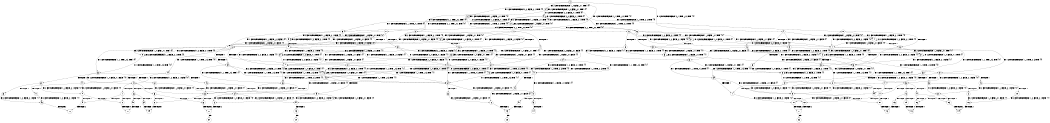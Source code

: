 digraph BCG {
size = "7, 10.5";
center = TRUE;
node [shape = circle];
0 [peripheries = 2];
0 -> 1 [label = "EX !0 !ATOMIC_EXCH_BRANCH (2, +1, TRUE, +0, 2, TRUE) !{0}"];
0 -> 2 [label = "EX !2 !ATOMIC_EXCH_BRANCH (1, +0, FALSE, +0, 1, TRUE) !{0}"];
0 -> 3 [label = "EX !1 !ATOMIC_EXCH_BRANCH (2, +0, FALSE, +0, 1, TRUE) !{0}"];
0 -> 4 [label = "EX !0 !ATOMIC_EXCH_BRANCH (2, +1, TRUE, +0, 2, TRUE) !{0}"];
1 -> 5 [label = "EX !2 !ATOMIC_EXCH_BRANCH (1, +0, FALSE, +0, 1, TRUE) !{0}"];
1 -> 6 [label = "EX !1 !ATOMIC_EXCH_BRANCH (2, +0, FALSE, +0, 1, FALSE) !{0}"];
1 -> 7 [label = "TERMINATE !0"];
2 -> 2 [label = "EX !2 !ATOMIC_EXCH_BRANCH (1, +0, FALSE, +0, 1, TRUE) !{0}"];
2 -> 8 [label = "EX !0 !ATOMIC_EXCH_BRANCH (2, +1, TRUE, +0, 2, TRUE) !{0}"];
2 -> 9 [label = "EX !1 !ATOMIC_EXCH_BRANCH (2, +0, FALSE, +0, 1, TRUE) !{0}"];
2 -> 10 [label = "EX !0 !ATOMIC_EXCH_BRANCH (2, +1, TRUE, +0, 2, TRUE) !{0}"];
3 -> 3 [label = "EX !1 !ATOMIC_EXCH_BRANCH (2, +0, FALSE, +0, 1, TRUE) !{0}"];
3 -> 11 [label = "EX !0 !ATOMIC_EXCH_BRANCH (2, +1, TRUE, +0, 2, TRUE) !{0}"];
3 -> 12 [label = "EX !2 !ATOMIC_EXCH_BRANCH (1, +0, FALSE, +0, 1, TRUE) !{0}"];
3 -> 13 [label = "EX !0 !ATOMIC_EXCH_BRANCH (2, +1, TRUE, +0, 2, TRUE) !{0}"];
4 -> 14 [label = "EX !2 !ATOMIC_EXCH_BRANCH (1, +0, FALSE, +0, 1, TRUE) !{0}"];
4 -> 15 [label = "EX !1 !ATOMIC_EXCH_BRANCH (2, +0, FALSE, +0, 1, FALSE) !{0}"];
4 -> 16 [label = "TERMINATE !0"];
5 -> 5 [label = "EX !2 !ATOMIC_EXCH_BRANCH (1, +0, FALSE, +0, 1, TRUE) !{0}"];
5 -> 17 [label = "EX !1 !ATOMIC_EXCH_BRANCH (2, +0, FALSE, +0, 1, FALSE) !{0}"];
5 -> 18 [label = "TERMINATE !0"];
6 -> 19 [label = "EX !1 !ATOMIC_EXCH_BRANCH (1, +1, TRUE, +0, 3, TRUE) !{0}"];
6 -> 20 [label = "EX !2 !ATOMIC_EXCH_BRANCH (1, +0, FALSE, +0, 1, TRUE) !{0}"];
6 -> 21 [label = "TERMINATE !0"];
7 -> 22 [label = "EX !1 !ATOMIC_EXCH_BRANCH (2, +0, FALSE, +0, 1, FALSE) !{1}"];
7 -> 23 [label = "EX !2 !ATOMIC_EXCH_BRANCH (1, +0, FALSE, +0, 1, TRUE) !{1}"];
7 -> 24 [label = "EX !1 !ATOMIC_EXCH_BRANCH (2, +0, FALSE, +0, 1, FALSE) !{1}"];
8 -> 5 [label = "EX !2 !ATOMIC_EXCH_BRANCH (1, +0, FALSE, +0, 1, TRUE) !{0}"];
8 -> 17 [label = "EX !1 !ATOMIC_EXCH_BRANCH (2, +0, FALSE, +0, 1, FALSE) !{0}"];
8 -> 18 [label = "TERMINATE !0"];
9 -> 9 [label = "EX !1 !ATOMIC_EXCH_BRANCH (2, +0, FALSE, +0, 1, TRUE) !{0}"];
9 -> 12 [label = "EX !2 !ATOMIC_EXCH_BRANCH (1, +0, FALSE, +0, 1, TRUE) !{0}"];
9 -> 25 [label = "EX !0 !ATOMIC_EXCH_BRANCH (2, +1, TRUE, +0, 2, TRUE) !{0}"];
9 -> 26 [label = "EX !0 !ATOMIC_EXCH_BRANCH (2, +1, TRUE, +0, 2, TRUE) !{0}"];
10 -> 14 [label = "EX !2 !ATOMIC_EXCH_BRANCH (1, +0, FALSE, +0, 1, TRUE) !{0}"];
10 -> 27 [label = "EX !1 !ATOMIC_EXCH_BRANCH (2, +0, FALSE, +0, 1, FALSE) !{0}"];
10 -> 28 [label = "TERMINATE !0"];
11 -> 6 [label = "EX !1 !ATOMIC_EXCH_BRANCH (2, +0, FALSE, +0, 1, FALSE) !{0}"];
11 -> 29 [label = "EX !2 !ATOMIC_EXCH_BRANCH (1, +0, FALSE, +0, 1, TRUE) !{0}"];
11 -> 30 [label = "TERMINATE !0"];
12 -> 9 [label = "EX !1 !ATOMIC_EXCH_BRANCH (2, +0, FALSE, +0, 1, TRUE) !{0}"];
12 -> 12 [label = "EX !2 !ATOMIC_EXCH_BRANCH (1, +0, FALSE, +0, 1, TRUE) !{0}"];
12 -> 25 [label = "EX !0 !ATOMIC_EXCH_BRANCH (2, +1, TRUE, +0, 2, TRUE) !{0}"];
12 -> 26 [label = "EX !0 !ATOMIC_EXCH_BRANCH (2, +1, TRUE, +0, 2, TRUE) !{0}"];
13 -> 15 [label = "EX !1 !ATOMIC_EXCH_BRANCH (2, +0, FALSE, +0, 1, FALSE) !{0}"];
13 -> 31 [label = "EX !2 !ATOMIC_EXCH_BRANCH (1, +0, FALSE, +0, 1, TRUE) !{0}"];
13 -> 32 [label = "TERMINATE !0"];
14 -> 14 [label = "EX !2 !ATOMIC_EXCH_BRANCH (1, +0, FALSE, +0, 1, TRUE) !{0}"];
14 -> 27 [label = "EX !1 !ATOMIC_EXCH_BRANCH (2, +0, FALSE, +0, 1, FALSE) !{0}"];
14 -> 28 [label = "TERMINATE !0"];
15 -> 33 [label = "EX !1 !ATOMIC_EXCH_BRANCH (1, +1, TRUE, +0, 3, TRUE) !{0}"];
15 -> 34 [label = "EX !2 !ATOMIC_EXCH_BRANCH (1, +0, FALSE, +0, 1, TRUE) !{0}"];
15 -> 35 [label = "TERMINATE !0"];
16 -> 36 [label = "EX !1 !ATOMIC_EXCH_BRANCH (2, +0, FALSE, +0, 1, FALSE) !{1}"];
16 -> 37 [label = "EX !2 !ATOMIC_EXCH_BRANCH (1, +0, FALSE, +0, 1, TRUE) !{1}"];
17 -> 38 [label = "EX !1 !ATOMIC_EXCH_BRANCH (1, +1, TRUE, +0, 3, TRUE) !{0}"];
17 -> 20 [label = "EX !2 !ATOMIC_EXCH_BRANCH (1, +0, FALSE, +0, 1, TRUE) !{0}"];
17 -> 39 [label = "TERMINATE !0"];
18 -> 23 [label = "EX !2 !ATOMIC_EXCH_BRANCH (1, +0, FALSE, +0, 1, TRUE) !{1}"];
18 -> 40 [label = "EX !1 !ATOMIC_EXCH_BRANCH (2, +0, FALSE, +0, 1, FALSE) !{1}"];
18 -> 41 [label = "EX !1 !ATOMIC_EXCH_BRANCH (2, +0, FALSE, +0, 1, FALSE) !{1}"];
19 -> 42 [label = "EX !2 !ATOMIC_EXCH_BRANCH (1, +0, FALSE, +0, 1, FALSE) !{0}"];
19 -> 43 [label = "TERMINATE !0"];
19 -> 44 [label = "TERMINATE !1"];
20 -> 38 [label = "EX !1 !ATOMIC_EXCH_BRANCH (1, +1, TRUE, +0, 3, TRUE) !{0}"];
20 -> 20 [label = "EX !2 !ATOMIC_EXCH_BRANCH (1, +0, FALSE, +0, 1, TRUE) !{0}"];
20 -> 39 [label = "TERMINATE !0"];
21 -> 45 [label = "EX !1 !ATOMIC_EXCH_BRANCH (1, +1, TRUE, +0, 3, TRUE) !{1}"];
21 -> 46 [label = "EX !2 !ATOMIC_EXCH_BRANCH (1, +0, FALSE, +0, 1, TRUE) !{1}"];
21 -> 47 [label = "EX !1 !ATOMIC_EXCH_BRANCH (1, +1, TRUE, +0, 3, TRUE) !{1}"];
22 -> 45 [label = "EX !1 !ATOMIC_EXCH_BRANCH (1, +1, TRUE, +0, 3, TRUE) !{1}"];
22 -> 46 [label = "EX !2 !ATOMIC_EXCH_BRANCH (1, +0, FALSE, +0, 1, TRUE) !{1}"];
22 -> 47 [label = "EX !1 !ATOMIC_EXCH_BRANCH (1, +1, TRUE, +0, 3, TRUE) !{1}"];
23 -> 23 [label = "EX !2 !ATOMIC_EXCH_BRANCH (1, +0, FALSE, +0, 1, TRUE) !{1}"];
23 -> 40 [label = "EX !1 !ATOMIC_EXCH_BRANCH (2, +0, FALSE, +0, 1, FALSE) !{1}"];
23 -> 41 [label = "EX !1 !ATOMIC_EXCH_BRANCH (2, +0, FALSE, +0, 1, FALSE) !{1}"];
24 -> 48 [label = "EX !2 !ATOMIC_EXCH_BRANCH (1, +0, FALSE, +0, 1, TRUE) !{1}"];
24 -> 47 [label = "EX !1 !ATOMIC_EXCH_BRANCH (1, +1, TRUE, +0, 3, TRUE) !{1}"];
25 -> 17 [label = "EX !1 !ATOMIC_EXCH_BRANCH (2, +0, FALSE, +0, 1, FALSE) !{0}"];
25 -> 29 [label = "EX !2 !ATOMIC_EXCH_BRANCH (1, +0, FALSE, +0, 1, TRUE) !{0}"];
25 -> 49 [label = "TERMINATE !0"];
26 -> 27 [label = "EX !1 !ATOMIC_EXCH_BRANCH (2, +0, FALSE, +0, 1, FALSE) !{0}"];
26 -> 31 [label = "EX !2 !ATOMIC_EXCH_BRANCH (1, +0, FALSE, +0, 1, TRUE) !{0}"];
26 -> 50 [label = "TERMINATE !0"];
27 -> 51 [label = "EX !1 !ATOMIC_EXCH_BRANCH (1, +1, TRUE, +0, 3, TRUE) !{0}"];
27 -> 34 [label = "EX !2 !ATOMIC_EXCH_BRANCH (1, +0, FALSE, +0, 1, TRUE) !{0}"];
27 -> 52 [label = "TERMINATE !0"];
28 -> 37 [label = "EX !2 !ATOMIC_EXCH_BRANCH (1, +0, FALSE, +0, 1, TRUE) !{1}"];
28 -> 53 [label = "EX !1 !ATOMIC_EXCH_BRANCH (2, +0, FALSE, +0, 1, FALSE) !{1}"];
29 -> 17 [label = "EX !1 !ATOMIC_EXCH_BRANCH (2, +0, FALSE, +0, 1, FALSE) !{0}"];
29 -> 29 [label = "EX !2 !ATOMIC_EXCH_BRANCH (1, +0, FALSE, +0, 1, TRUE) !{0}"];
29 -> 49 [label = "TERMINATE !0"];
30 -> 22 [label = "EX !1 !ATOMIC_EXCH_BRANCH (2, +0, FALSE, +0, 1, FALSE) !{1}"];
30 -> 54 [label = "EX !2 !ATOMIC_EXCH_BRANCH (1, +0, FALSE, +0, 1, TRUE) !{1}"];
30 -> 24 [label = "EX !1 !ATOMIC_EXCH_BRANCH (2, +0, FALSE, +0, 1, FALSE) !{1}"];
31 -> 27 [label = "EX !1 !ATOMIC_EXCH_BRANCH (2, +0, FALSE, +0, 1, FALSE) !{0}"];
31 -> 31 [label = "EX !2 !ATOMIC_EXCH_BRANCH (1, +0, FALSE, +0, 1, TRUE) !{0}"];
31 -> 50 [label = "TERMINATE !0"];
32 -> 36 [label = "EX !1 !ATOMIC_EXCH_BRANCH (2, +0, FALSE, +0, 1, FALSE) !{1}"];
32 -> 55 [label = "EX !2 !ATOMIC_EXCH_BRANCH (1, +0, FALSE, +0, 1, TRUE) !{1}"];
33 -> 56 [label = "EX !2 !ATOMIC_EXCH_BRANCH (1, +0, FALSE, +0, 1, FALSE) !{0}"];
33 -> 57 [label = "TERMINATE !0"];
33 -> 58 [label = "TERMINATE !1"];
34 -> 51 [label = "EX !1 !ATOMIC_EXCH_BRANCH (1, +1, TRUE, +0, 3, TRUE) !{0}"];
34 -> 34 [label = "EX !2 !ATOMIC_EXCH_BRANCH (1, +0, FALSE, +0, 1, TRUE) !{0}"];
34 -> 52 [label = "TERMINATE !0"];
35 -> 59 [label = "EX !1 !ATOMIC_EXCH_BRANCH (1, +1, TRUE, +0, 3, TRUE) !{1}"];
35 -> 60 [label = "EX !2 !ATOMIC_EXCH_BRANCH (1, +0, FALSE, +0, 1, TRUE) !{1}"];
36 -> 59 [label = "EX !1 !ATOMIC_EXCH_BRANCH (1, +1, TRUE, +0, 3, TRUE) !{1}"];
36 -> 60 [label = "EX !2 !ATOMIC_EXCH_BRANCH (1, +0, FALSE, +0, 1, TRUE) !{1}"];
37 -> 37 [label = "EX !2 !ATOMIC_EXCH_BRANCH (1, +0, FALSE, +0, 1, TRUE) !{1}"];
37 -> 53 [label = "EX !1 !ATOMIC_EXCH_BRANCH (2, +0, FALSE, +0, 1, FALSE) !{1}"];
38 -> 42 [label = "EX !2 !ATOMIC_EXCH_BRANCH (1, +0, FALSE, +0, 1, FALSE) !{0}"];
38 -> 61 [label = "TERMINATE !0"];
38 -> 62 [label = "TERMINATE !1"];
39 -> 63 [label = "EX !1 !ATOMIC_EXCH_BRANCH (1, +1, TRUE, +0, 3, TRUE) !{1}"];
39 -> 46 [label = "EX !2 !ATOMIC_EXCH_BRANCH (1, +0, FALSE, +0, 1, TRUE) !{1}"];
39 -> 64 [label = "EX !1 !ATOMIC_EXCH_BRANCH (1, +1, TRUE, +0, 3, TRUE) !{1}"];
40 -> 63 [label = "EX !1 !ATOMIC_EXCH_BRANCH (1, +1, TRUE, +0, 3, TRUE) !{1}"];
40 -> 46 [label = "EX !2 !ATOMIC_EXCH_BRANCH (1, +0, FALSE, +0, 1, TRUE) !{1}"];
40 -> 64 [label = "EX !1 !ATOMIC_EXCH_BRANCH (1, +1, TRUE, +0, 3, TRUE) !{1}"];
41 -> 48 [label = "EX !2 !ATOMIC_EXCH_BRANCH (1, +0, FALSE, +0, 1, TRUE) !{1}"];
41 -> 64 [label = "EX !1 !ATOMIC_EXCH_BRANCH (1, +1, TRUE, +0, 3, TRUE) !{1}"];
42 -> 65 [label = "TERMINATE !0"];
42 -> 66 [label = "TERMINATE !2"];
42 -> 67 [label = "TERMINATE !1"];
43 -> 68 [label = "EX !2 !ATOMIC_EXCH_BRANCH (1, +0, FALSE, +0, 1, FALSE) !{1}"];
43 -> 69 [label = "TERMINATE !1"];
44 -> 70 [label = "EX !2 !ATOMIC_EXCH_BRANCH (1, +0, FALSE, +0, 1, FALSE) !{0}"];
44 -> 71 [label = "TERMINATE !0"];
45 -> 68 [label = "EX !2 !ATOMIC_EXCH_BRANCH (1, +0, FALSE, +0, 1, FALSE) !{1}"];
45 -> 69 [label = "TERMINATE !1"];
46 -> 63 [label = "EX !1 !ATOMIC_EXCH_BRANCH (1, +1, TRUE, +0, 3, TRUE) !{1}"];
46 -> 46 [label = "EX !2 !ATOMIC_EXCH_BRANCH (1, +0, FALSE, +0, 1, TRUE) !{1}"];
46 -> 64 [label = "EX !1 !ATOMIC_EXCH_BRANCH (1, +1, TRUE, +0, 3, TRUE) !{1}"];
47 -> 72 [label = "EX !2 !ATOMIC_EXCH_BRANCH (1, +0, FALSE, +0, 1, FALSE) !{1}"];
47 -> 73 [label = "TERMINATE !1"];
48 -> 48 [label = "EX !2 !ATOMIC_EXCH_BRANCH (1, +0, FALSE, +0, 1, TRUE) !{1}"];
48 -> 64 [label = "EX !1 !ATOMIC_EXCH_BRANCH (1, +1, TRUE, +0, 3, TRUE) !{1}"];
49 -> 40 [label = "EX !1 !ATOMIC_EXCH_BRANCH (2, +0, FALSE, +0, 1, FALSE) !{1}"];
49 -> 54 [label = "EX !2 !ATOMIC_EXCH_BRANCH (1, +0, FALSE, +0, 1, TRUE) !{1}"];
49 -> 41 [label = "EX !1 !ATOMIC_EXCH_BRANCH (2, +0, FALSE, +0, 1, FALSE) !{1}"];
50 -> 53 [label = "EX !1 !ATOMIC_EXCH_BRANCH (2, +0, FALSE, +0, 1, FALSE) !{1}"];
50 -> 55 [label = "EX !2 !ATOMIC_EXCH_BRANCH (1, +0, FALSE, +0, 1, TRUE) !{1}"];
51 -> 56 [label = "EX !2 !ATOMIC_EXCH_BRANCH (1, +0, FALSE, +0, 1, FALSE) !{0}"];
51 -> 74 [label = "TERMINATE !0"];
51 -> 75 [label = "TERMINATE !1"];
52 -> 76 [label = "EX !1 !ATOMIC_EXCH_BRANCH (1, +1, TRUE, +0, 3, TRUE) !{1}"];
52 -> 60 [label = "EX !2 !ATOMIC_EXCH_BRANCH (1, +0, FALSE, +0, 1, TRUE) !{1}"];
53 -> 76 [label = "EX !1 !ATOMIC_EXCH_BRANCH (1, +1, TRUE, +0, 3, TRUE) !{1}"];
53 -> 60 [label = "EX !2 !ATOMIC_EXCH_BRANCH (1, +0, FALSE, +0, 1, TRUE) !{1}"];
54 -> 40 [label = "EX !1 !ATOMIC_EXCH_BRANCH (2, +0, FALSE, +0, 1, FALSE) !{1}"];
54 -> 54 [label = "EX !2 !ATOMIC_EXCH_BRANCH (1, +0, FALSE, +0, 1, TRUE) !{1}"];
54 -> 41 [label = "EX !1 !ATOMIC_EXCH_BRANCH (2, +0, FALSE, +0, 1, FALSE) !{1}"];
55 -> 53 [label = "EX !1 !ATOMIC_EXCH_BRANCH (2, +0, FALSE, +0, 1, FALSE) !{1}"];
55 -> 55 [label = "EX !2 !ATOMIC_EXCH_BRANCH (1, +0, FALSE, +0, 1, TRUE) !{1}"];
56 -> 77 [label = "TERMINATE !0"];
56 -> 78 [label = "TERMINATE !2"];
56 -> 79 [label = "TERMINATE !1"];
57 -> 80 [label = "EX !2 !ATOMIC_EXCH_BRANCH (1, +0, FALSE, +0, 1, FALSE) !{1}"];
57 -> 81 [label = "TERMINATE !1"];
58 -> 82 [label = "EX !2 !ATOMIC_EXCH_BRANCH (1, +0, FALSE, +0, 1, FALSE) !{0}"];
58 -> 83 [label = "TERMINATE !0"];
59 -> 80 [label = "EX !2 !ATOMIC_EXCH_BRANCH (1, +0, FALSE, +0, 1, FALSE) !{1}"];
59 -> 81 [label = "TERMINATE !1"];
60 -> 76 [label = "EX !1 !ATOMIC_EXCH_BRANCH (1, +1, TRUE, +0, 3, TRUE) !{1}"];
60 -> 60 [label = "EX !2 !ATOMIC_EXCH_BRANCH (1, +0, FALSE, +0, 1, TRUE) !{1}"];
61 -> 68 [label = "EX !2 !ATOMIC_EXCH_BRANCH (1, +0, FALSE, +0, 1, FALSE) !{1}"];
61 -> 84 [label = "TERMINATE !1"];
62 -> 70 [label = "EX !2 !ATOMIC_EXCH_BRANCH (1, +0, FALSE, +0, 1, FALSE) !{0}"];
62 -> 85 [label = "TERMINATE !0"];
63 -> 68 [label = "EX !2 !ATOMIC_EXCH_BRANCH (1, +0, FALSE, +0, 1, FALSE) !{1}"];
63 -> 84 [label = "TERMINATE !1"];
64 -> 72 [label = "EX !2 !ATOMIC_EXCH_BRANCH (1, +0, FALSE, +0, 1, FALSE) !{1}"];
64 -> 86 [label = "TERMINATE !1"];
65 -> 87 [label = "TERMINATE !2"];
65 -> 88 [label = "TERMINATE !1"];
66 -> 89 [label = "TERMINATE !0"];
66 -> 90 [label = "TERMINATE !1"];
67 -> 91 [label = "TERMINATE !0"];
67 -> 92 [label = "TERMINATE !2"];
68 -> 87 [label = "TERMINATE !2"];
68 -> 88 [label = "TERMINATE !1"];
69 -> 93 [label = "EX !2 !ATOMIC_EXCH_BRANCH (1, +0, FALSE, +0, 1, FALSE) !{2}"];
69 -> 94 [label = "EX !2 !ATOMIC_EXCH_BRANCH (1, +0, FALSE, +0, 1, FALSE) !{2}"];
70 -> 91 [label = "TERMINATE !0"];
70 -> 92 [label = "TERMINATE !2"];
71 -> 95 [label = "EX !2 !ATOMIC_EXCH_BRANCH (1, +0, FALSE, +0, 1, FALSE) !{1}"];
72 -> 96 [label = "TERMINATE !2"];
72 -> 97 [label = "TERMINATE !1"];
73 -> 98 [label = "EX !2 !ATOMIC_EXCH_BRANCH (1, +0, FALSE, +0, 1, FALSE) !{2}"];
74 -> 80 [label = "EX !2 !ATOMIC_EXCH_BRANCH (1, +0, FALSE, +0, 1, FALSE) !{1}"];
74 -> 99 [label = "TERMINATE !1"];
75 -> 82 [label = "EX !2 !ATOMIC_EXCH_BRANCH (1, +0, FALSE, +0, 1, FALSE) !{0}"];
75 -> 100 [label = "TERMINATE !0"];
76 -> 80 [label = "EX !2 !ATOMIC_EXCH_BRANCH (1, +0, FALSE, +0, 1, FALSE) !{1}"];
76 -> 99 [label = "TERMINATE !1"];
77 -> 101 [label = "TERMINATE !2"];
77 -> 102 [label = "TERMINATE !1"];
78 -> 103 [label = "TERMINATE !0"];
78 -> 104 [label = "TERMINATE !1"];
79 -> 105 [label = "TERMINATE !0"];
79 -> 106 [label = "TERMINATE !2"];
80 -> 101 [label = "TERMINATE !2"];
80 -> 102 [label = "TERMINATE !1"];
81 -> 107 [label = "EX !2 !ATOMIC_EXCH_BRANCH (1, +0, FALSE, +0, 1, FALSE) !{2}"];
82 -> 105 [label = "TERMINATE !0"];
82 -> 106 [label = "TERMINATE !2"];
83 -> 108 [label = "EX !2 !ATOMIC_EXCH_BRANCH (1, +0, FALSE, +0, 1, FALSE) !{1}"];
84 -> 93 [label = "EX !2 !ATOMIC_EXCH_BRANCH (1, +0, FALSE, +0, 1, FALSE) !{2}"];
84 -> 94 [label = "EX !2 !ATOMIC_EXCH_BRANCH (1, +0, FALSE, +0, 1, FALSE) !{2}"];
85 -> 95 [label = "EX !2 !ATOMIC_EXCH_BRANCH (1, +0, FALSE, +0, 1, FALSE) !{1}"];
86 -> 98 [label = "EX !2 !ATOMIC_EXCH_BRANCH (1, +0, FALSE, +0, 1, FALSE) !{2}"];
87 -> 109 [label = "TERMINATE !1"];
88 -> 110 [label = "TERMINATE !2"];
89 -> 109 [label = "TERMINATE !1"];
90 -> 111 [label = "TERMINATE !0"];
91 -> 112 [label = "TERMINATE !2"];
92 -> 111 [label = "TERMINATE !0"];
93 -> 110 [label = "TERMINATE !2"];
94 -> 113 [label = "TERMINATE !2"];
95 -> 112 [label = "TERMINATE !2"];
96 -> 114 [label = "TERMINATE !1"];
97 -> 115 [label = "TERMINATE !2"];
98 -> 115 [label = "TERMINATE !2"];
99 -> 107 [label = "EX !2 !ATOMIC_EXCH_BRANCH (1, +0, FALSE, +0, 1, FALSE) !{2}"];
100 -> 108 [label = "EX !2 !ATOMIC_EXCH_BRANCH (1, +0, FALSE, +0, 1, FALSE) !{1}"];
101 -> 116 [label = "TERMINATE !1"];
102 -> 117 [label = "TERMINATE !2"];
103 -> 116 [label = "TERMINATE !1"];
104 -> 118 [label = "TERMINATE !0"];
105 -> 119 [label = "TERMINATE !2"];
106 -> 118 [label = "TERMINATE !0"];
107 -> 117 [label = "TERMINATE !2"];
108 -> 119 [label = "TERMINATE !2"];
110 -> 120 [label = "exit"];
113 -> 121 [label = "exit"];
115 -> 122 [label = "exit"];
117 -> 123 [label = "exit"];
}
